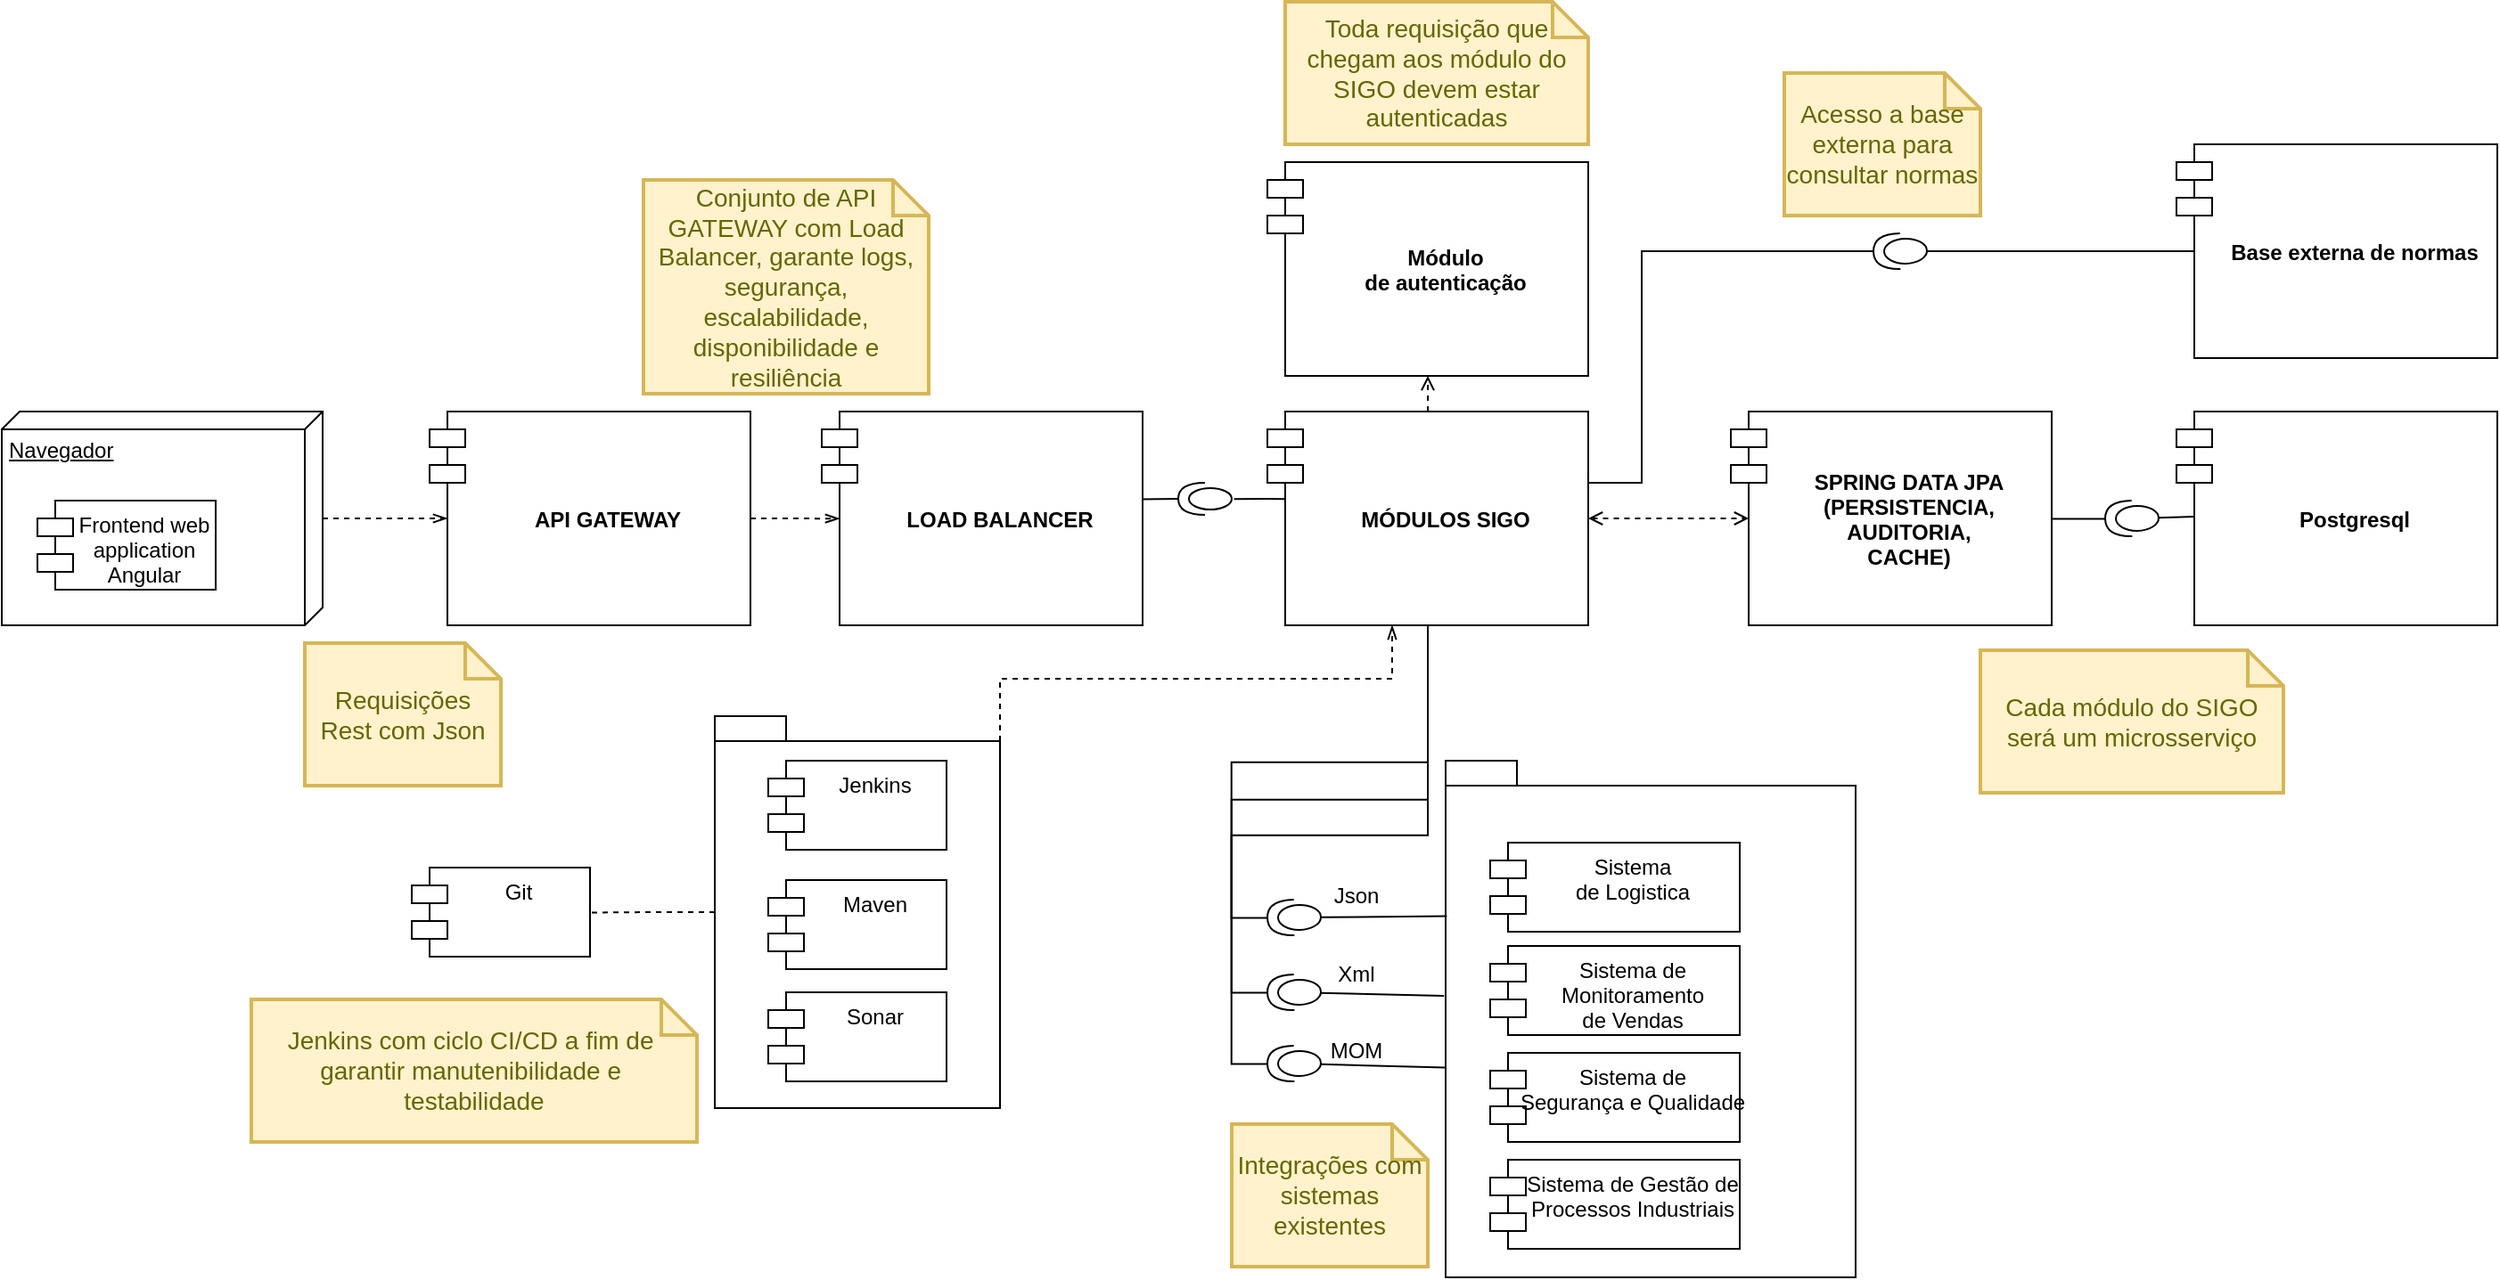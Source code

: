 <mxfile version="14.5.8" type="github">
  <diagram id="pOUwydJKZ514wDhYMpu4" name="Page-1">
    <mxGraphModel dx="1974" dy="1136" grid="1" gridSize="10" guides="1" tooltips="1" connect="1" arrows="1" fold="1" page="1" pageScale="1" pageWidth="1169" pageHeight="827" math="0" shadow="0">
      <root>
        <mxCell id="0" />
        <mxCell id="1" parent="0" />
        <mxCell id="Mb3QHJfwA9eEYogZrGKf-14" value="" style="edgeStyle=orthogonalEdgeStyle;rounded=0;orthogonalLoop=1;jettySize=auto;html=1;dashed=1;" edge="1" parent="1" target="Mb3QHJfwA9eEYogZrGKf-4">
          <mxGeometry relative="1" as="geometry">
            <mxPoint x="657.5" y="339" as="sourcePoint" />
          </mxGeometry>
        </mxCell>
        <mxCell id="Mb3QHJfwA9eEYogZrGKf-175" style="edgeStyle=none;rounded=0;orthogonalLoop=1;jettySize=auto;html=1;entryX=0;entryY=0.5;entryDx=10;entryDy=0;entryPerimeter=0;dashed=1;startArrow=none;startFill=0;endArrow=openThin;endFill=0;" edge="1" parent="1" source="ovCtJIIMCYNfRMW0sjXj-104" target="Mb3QHJfwA9eEYogZrGKf-186">
          <mxGeometry relative="1" as="geometry">
            <mxPoint x="220" y="337.5" as="targetPoint" />
          </mxGeometry>
        </mxCell>
        <mxCell id="ovCtJIIMCYNfRMW0sjXj-104" value="Navegador" style="verticalAlign=top;align=left;spacingTop=8;spacingLeft=2;spacingRight=12;shape=cube;size=10;direction=south;fontStyle=4;html=1;" parent="1" vertex="1">
          <mxGeometry x="10" y="280" width="180" height="120" as="geometry" />
        </mxCell>
        <mxCell id="ovCtJIIMCYNfRMW0sjXj-105" value="Frontend web&#xa;application&#xa;Angular" style="shape=module;align=left;spacingLeft=20;align=center;verticalAlign=top;" parent="1" vertex="1">
          <mxGeometry x="30" y="330" width="100" height="50" as="geometry" />
        </mxCell>
        <mxCell id="Mb3QHJfwA9eEYogZrGKf-15" value="" style="edgeStyle=orthogonalEdgeStyle;rounded=0;orthogonalLoop=1;jettySize=auto;html=1;dashed=1;" edge="1" parent="1" target="Mb3QHJfwA9eEYogZrGKf-5">
          <mxGeometry relative="1" as="geometry">
            <mxPoint x="657.5" y="539" as="sourcePoint" />
          </mxGeometry>
        </mxCell>
        <mxCell id="Mb3QHJfwA9eEYogZrGKf-16" value="Módulo &#xa;de autenticação" style="shape=module;align=left;spacingLeft=20;align=center;verticalAlign=middle;fontStyle=1" vertex="1" parent="1">
          <mxGeometry x="720" y="140" width="180" height="120" as="geometry" />
        </mxCell>
        <mxCell id="Mb3QHJfwA9eEYogZrGKf-129" style="edgeStyle=orthogonalEdgeStyle;rounded=0;orthogonalLoop=1;jettySize=auto;html=1;entryX=0.151;entryY=0.517;entryDx=0;entryDy=0;entryPerimeter=0;dashed=1;startArrow=none;startFill=0;endArrow=classicThin;endFill=1;" edge="1" parent="1" source="Mb3QHJfwA9eEYogZrGKf-34" target="Mb3QHJfwA9eEYogZrGKf-38">
          <mxGeometry relative="1" as="geometry" />
        </mxCell>
        <mxCell id="Mb3QHJfwA9eEYogZrGKf-146" style="edgeStyle=orthogonalEdgeStyle;rounded=0;orthogonalLoop=1;jettySize=auto;html=1;dashed=1;startArrow=none;startFill=0;endArrow=openThin;endFill=0;" edge="1" parent="1" target="Mb3QHJfwA9eEYogZrGKf-100">
          <mxGeometry relative="1" as="geometry">
            <mxPoint x="570" y="561" as="sourcePoint" />
            <mxPoint x="810" y="400" as="targetPoint" />
            <Array as="points">
              <mxPoint x="570" y="430" />
              <mxPoint x="790" y="430" />
            </Array>
          </mxGeometry>
        </mxCell>
        <mxCell id="Mb3QHJfwA9eEYogZrGKf-34" value="" style="shape=folder;fontStyle=1;spacingTop=10;tabWidth=40;tabHeight=14;tabPosition=left;html=1;" vertex="1" parent="1">
          <mxGeometry x="410" y="451" width="160" height="220" as="geometry" />
        </mxCell>
        <mxCell id="Mb3QHJfwA9eEYogZrGKf-35" value="Jenkins&#xa;" style="shape=module;align=left;spacingLeft=20;align=center;verticalAlign=top;" vertex="1" parent="1">
          <mxGeometry x="440" y="476" width="100" height="50" as="geometry" />
        </mxCell>
        <mxCell id="Mb3QHJfwA9eEYogZrGKf-36" value="Maven" style="shape=module;align=left;spacingLeft=20;align=center;verticalAlign=top;" vertex="1" parent="1">
          <mxGeometry x="440" y="543" width="100" height="50" as="geometry" />
        </mxCell>
        <mxCell id="Mb3QHJfwA9eEYogZrGKf-37" value="Sonar" style="shape=module;align=left;spacingLeft=20;align=center;verticalAlign=top;" vertex="1" parent="1">
          <mxGeometry x="440" y="606" width="100" height="50" as="geometry" />
        </mxCell>
        <mxCell id="Mb3QHJfwA9eEYogZrGKf-38" value="Git" style="shape=module;align=left;spacingLeft=20;align=center;verticalAlign=top;" vertex="1" parent="1">
          <mxGeometry x="240" y="536" width="100" height="50" as="geometry" />
        </mxCell>
        <mxCell id="Mb3QHJfwA9eEYogZrGKf-52" value="" style="shape=folder;fontStyle=1;spacingTop=10;tabWidth=40;tabHeight=14;tabPosition=left;html=1;" vertex="1" parent="1">
          <mxGeometry x="820" y="476" width="230" height="290" as="geometry" />
        </mxCell>
        <mxCell id="Mb3QHJfwA9eEYogZrGKf-53" value="Sistema &#xa;de Logistica" style="shape=module;align=left;spacingLeft=20;align=center;verticalAlign=top;" vertex="1" parent="1">
          <mxGeometry x="845" y="522" width="140" height="50" as="geometry" />
        </mxCell>
        <mxCell id="Mb3QHJfwA9eEYogZrGKf-54" value="Sistema de &#xa;Monitoramento &#xa;de Vendas" style="shape=module;align=left;spacingLeft=20;align=center;verticalAlign=top;" vertex="1" parent="1">
          <mxGeometry x="845" y="580" width="140" height="50" as="geometry" />
        </mxCell>
        <mxCell id="Mb3QHJfwA9eEYogZrGKf-55" value="Sistema de &#xa;Segurança e Qualidade" style="shape=module;align=left;spacingLeft=20;align=center;verticalAlign=top;" vertex="1" parent="1">
          <mxGeometry x="845" y="640" width="140" height="50" as="geometry" />
        </mxCell>
        <mxCell id="Mb3QHJfwA9eEYogZrGKf-56" value="Sistema de Gestão de&#xa;Processos Industriais&#xa;" style="shape=module;align=left;spacingLeft=20;align=center;verticalAlign=top;" vertex="1" parent="1">
          <mxGeometry x="845" y="700" width="140" height="50" as="geometry" />
        </mxCell>
        <mxCell id="Mb3QHJfwA9eEYogZrGKf-84" value="" style="rounded=0;orthogonalLoop=1;jettySize=auto;html=1;startArrow=none;startFill=0;endArrow=none;endFill=0;entryX=0.003;entryY=0.301;entryDx=0;entryDy=0;entryPerimeter=0;" edge="1" parent="1" source="Mb3QHJfwA9eEYogZrGKf-83" target="Mb3QHJfwA9eEYogZrGKf-52">
          <mxGeometry relative="1" as="geometry">
            <mxPoint x="822" y="569" as="targetPoint" />
          </mxGeometry>
        </mxCell>
        <mxCell id="Mb3QHJfwA9eEYogZrGKf-83" value="" style="shape=providedRequiredInterface;html=1;verticalLabelPosition=bottom;rotation=-1;direction=west;" vertex="1" parent="1">
          <mxGeometry x="720" y="554" width="30" height="20" as="geometry" />
        </mxCell>
        <mxCell id="Mb3QHJfwA9eEYogZrGKf-91" value="" style="rounded=0;orthogonalLoop=1;jettySize=auto;html=1;startArrow=none;startFill=0;endArrow=none;endFill=0;entryX=-0.004;entryY=0.455;entryDx=0;entryDy=0;entryPerimeter=0;" edge="1" source="Mb3QHJfwA9eEYogZrGKf-92" parent="1" target="Mb3QHJfwA9eEYogZrGKf-52">
          <mxGeometry relative="1" as="geometry">
            <mxPoint x="800" y="608.167" as="targetPoint" />
          </mxGeometry>
        </mxCell>
        <mxCell id="Mb3QHJfwA9eEYogZrGKf-92" value="" style="shape=providedRequiredInterface;html=1;verticalLabelPosition=bottom;rotation=-1;direction=west;" vertex="1" parent="1">
          <mxGeometry x="720" y="596" width="30" height="20" as="geometry" />
        </mxCell>
        <mxCell id="Mb3QHJfwA9eEYogZrGKf-93" value="" style="rounded=0;orthogonalLoop=1;jettySize=auto;html=1;startArrow=none;startFill=0;endArrow=none;endFill=0;entryX=-0.001;entryY=0.594;entryDx=0;entryDy=0;entryPerimeter=0;" edge="1" parent="1" source="Mb3QHJfwA9eEYogZrGKf-94" target="Mb3QHJfwA9eEYogZrGKf-52">
          <mxGeometry relative="1" as="geometry">
            <mxPoint x="800" y="648.167" as="targetPoint" />
          </mxGeometry>
        </mxCell>
        <mxCell id="Mb3QHJfwA9eEYogZrGKf-94" value="" style="shape=providedRequiredInterface;html=1;verticalLabelPosition=bottom;rotation=-1;direction=west;" vertex="1" parent="1">
          <mxGeometry x="720" y="636" width="30" height="20" as="geometry" />
        </mxCell>
        <mxCell id="Mb3QHJfwA9eEYogZrGKf-196" style="edgeStyle=orthogonalEdgeStyle;rounded=0;orthogonalLoop=1;jettySize=auto;html=1;entryX=1;entryY=0.5;entryDx=0;entryDy=0;entryPerimeter=0;startArrow=none;startFill=0;endArrow=none;endFill=0;" edge="1" parent="1" source="Mb3QHJfwA9eEYogZrGKf-100" target="Mb3QHJfwA9eEYogZrGKf-83">
          <mxGeometry relative="1" as="geometry" />
        </mxCell>
        <mxCell id="Mb3QHJfwA9eEYogZrGKf-197" style="edgeStyle=orthogonalEdgeStyle;rounded=0;orthogonalLoop=1;jettySize=auto;html=1;entryX=1;entryY=0.5;entryDx=0;entryDy=0;entryPerimeter=0;startArrow=none;startFill=0;endArrow=none;endFill=0;" edge="1" parent="1" source="Mb3QHJfwA9eEYogZrGKf-100" target="Mb3QHJfwA9eEYogZrGKf-92">
          <mxGeometry relative="1" as="geometry" />
        </mxCell>
        <mxCell id="Mb3QHJfwA9eEYogZrGKf-198" style="edgeStyle=orthogonalEdgeStyle;rounded=0;orthogonalLoop=1;jettySize=auto;html=1;entryX=1;entryY=0.5;entryDx=0;entryDy=0;entryPerimeter=0;startArrow=none;startFill=0;endArrow=none;endFill=0;" edge="1" parent="1" source="Mb3QHJfwA9eEYogZrGKf-100" target="Mb3QHJfwA9eEYogZrGKf-94">
          <mxGeometry relative="1" as="geometry" />
        </mxCell>
        <mxCell id="Mb3QHJfwA9eEYogZrGKf-203" style="rounded=0;orthogonalLoop=1;jettySize=auto;html=1;entryX=-0.043;entryY=0.382;entryDx=0;entryDy=0;entryPerimeter=0;startArrow=none;startFill=0;endArrow=none;endFill=0;exitX=0.056;exitY=0.426;exitDx=0;exitDy=0;exitPerimeter=0;" edge="1" parent="1">
          <mxGeometry relative="1" as="geometry">
            <mxPoint x="730.08" y="329.12" as="sourcePoint" />
            <mxPoint x="701.29" y="329.124" as="targetPoint" />
            <Array as="points">
              <mxPoint x="720" y="329" />
            </Array>
          </mxGeometry>
        </mxCell>
        <mxCell id="Mb3QHJfwA9eEYogZrGKf-205" value="" style="edgeStyle=none;rounded=0;orthogonalLoop=1;jettySize=auto;html=1;startArrow=none;startFill=0;endArrow=open;endFill=0;dashed=1;" edge="1" parent="1" source="Mb3QHJfwA9eEYogZrGKf-100" target="Mb3QHJfwA9eEYogZrGKf-16">
          <mxGeometry relative="1" as="geometry" />
        </mxCell>
        <mxCell id="Mb3QHJfwA9eEYogZrGKf-209" value="" style="edgeStyle=none;rounded=0;orthogonalLoop=1;jettySize=auto;html=1;startArrow=open;startFill=0;endArrow=open;endFill=0;entryX=0;entryY=0.5;entryDx=10;entryDy=0;entryPerimeter=0;dashed=1;" edge="1" parent="1" source="Mb3QHJfwA9eEYogZrGKf-100" target="Mb3QHJfwA9eEYogZrGKf-188">
          <mxGeometry relative="1" as="geometry" />
        </mxCell>
        <mxCell id="Mb3QHJfwA9eEYogZrGKf-100" value="MÓDULOS SIGO" style="shape=module;align=left;spacingLeft=20;align=center;verticalAlign=middle;fontStyle=1" vertex="1" parent="1">
          <mxGeometry x="720" y="280" width="180" height="120" as="geometry" />
        </mxCell>
        <mxCell id="Mb3QHJfwA9eEYogZrGKf-148" value="" style="shape=providedRequiredInterface;html=1;verticalLabelPosition=bottom;rotation=0;direction=west;" vertex="1" parent="1">
          <mxGeometry x="670" y="320" width="30" height="18" as="geometry" />
        </mxCell>
        <mxCell id="Mb3QHJfwA9eEYogZrGKf-152" value="Json" style="text;html=1;strokeColor=none;fillColor=none;align=center;verticalAlign=middle;whiteSpace=wrap;rounded=0;" vertex="1" parent="1">
          <mxGeometry x="750" y="542" width="40" height="20" as="geometry" />
        </mxCell>
        <mxCell id="Mb3QHJfwA9eEYogZrGKf-153" value="Xml" style="text;html=1;strokeColor=none;fillColor=none;align=center;verticalAlign=middle;whiteSpace=wrap;rounded=0;" vertex="1" parent="1">
          <mxGeometry x="750" y="586" width="40" height="20" as="geometry" />
        </mxCell>
        <mxCell id="Mb3QHJfwA9eEYogZrGKf-155" value="" style="edgeStyle=none;rounded=0;orthogonalLoop=1;jettySize=auto;html=1;dashed=1;startArrow=none;startFill=0;endArrow=openThin;endFill=0;" edge="1" parent="1" source="Mb3QHJfwA9eEYogZrGKf-154" target="Mb3QHJfwA9eEYogZrGKf-94">
          <mxGeometry relative="1" as="geometry" />
        </mxCell>
        <mxCell id="Mb3QHJfwA9eEYogZrGKf-154" value="MOM" style="text;html=1;strokeColor=none;fillColor=none;align=center;verticalAlign=middle;whiteSpace=wrap;rounded=0;" vertex="1" parent="1">
          <mxGeometry x="750" y="628" width="40" height="22" as="geometry" />
        </mxCell>
        <mxCell id="Mb3QHJfwA9eEYogZrGKf-160" value="Toda requisição que chegam aos módulo do SIGO devem estar autenticadas" style="shape=note;strokeWidth=2;fontSize=14;size=20;whiteSpace=wrap;html=1;fillColor=#fff2cc;strokeColor=#d6b656;fontColor=#666600;" vertex="1" parent="1">
          <mxGeometry x="730" y="50" width="170" height="80" as="geometry" />
        </mxCell>
        <mxCell id="Mb3QHJfwA9eEYogZrGKf-161" value="Conjunto de API GATEWAY com Load Balancer, garante logs, segurança, escalabilidade, disponibilidade e resiliência" style="shape=note;strokeWidth=2;fontSize=14;size=20;whiteSpace=wrap;html=1;fillColor=#fff2cc;strokeColor=#d6b656;fontColor=#666600;" vertex="1" parent="1">
          <mxGeometry x="370" y="150" width="160" height="120" as="geometry" />
        </mxCell>
        <mxCell id="Mb3QHJfwA9eEYogZrGKf-162" value="Integrações com sistemas existentes" style="shape=note;strokeWidth=2;fontSize=14;size=20;whiteSpace=wrap;html=1;fillColor=#fff2cc;strokeColor=#d6b656;fontColor=#666600;" vertex="1" parent="1">
          <mxGeometry x="700" y="680" width="110.0" height="80" as="geometry" />
        </mxCell>
        <mxCell id="Mb3QHJfwA9eEYogZrGKf-174" style="edgeStyle=none;rounded=0;orthogonalLoop=1;jettySize=auto;html=1;entryX=0;entryY=0;entryDx=0;entryDy=50;entryPerimeter=0;dashed=1;startArrow=none;startFill=0;endArrow=openThin;endFill=0;exitX=1;exitY=0.5;exitDx=0;exitDy=0;" edge="1" parent="1" source="Mb3QHJfwA9eEYogZrGKf-186">
          <mxGeometry relative="1" as="geometry">
            <mxPoint x="410" y="339.655" as="sourcePoint" />
            <mxPoint x="480" y="340.09" as="targetPoint" />
          </mxGeometry>
        </mxCell>
        <mxCell id="Mb3QHJfwA9eEYogZrGKf-179" value="Jenkins com ciclo CI/CD a fim de&amp;nbsp;&lt;br&gt;garantir manutenibilidade e&amp;nbsp;&lt;br&gt;testabilidade" style="shape=note;strokeWidth=2;fontSize=14;size=20;whiteSpace=wrap;html=1;fillColor=#fff2cc;strokeColor=#d6b656;fontColor=#666600;" vertex="1" parent="1">
          <mxGeometry x="150" y="610" width="250" height="80" as="geometry" />
        </mxCell>
        <mxCell id="Mb3QHJfwA9eEYogZrGKf-186" value="API GATEWAY" style="shape=module;align=left;spacingLeft=20;align=center;verticalAlign=middle;fontStyle=1" vertex="1" parent="1">
          <mxGeometry x="250" y="280" width="180" height="120" as="geometry" />
        </mxCell>
        <mxCell id="Mb3QHJfwA9eEYogZrGKf-208" style="edgeStyle=none;rounded=0;orthogonalLoop=1;jettySize=auto;html=1;entryX=1;entryY=0.5;entryDx=0;entryDy=0;entryPerimeter=0;startArrow=none;startFill=0;endArrow=none;endFill=0;" edge="1" parent="1" source="Mb3QHJfwA9eEYogZrGKf-188" target="Mb3QHJfwA9eEYogZrGKf-207">
          <mxGeometry relative="1" as="geometry" />
        </mxCell>
        <mxCell id="Mb3QHJfwA9eEYogZrGKf-188" value="SPRING DATA JPA&#xa;(PERSISTENCIA,&#xa;AUDITORIA,&#xa;CACHE)" style="shape=module;align=left;spacingLeft=20;align=center;verticalAlign=middle;fontStyle=1" vertex="1" parent="1">
          <mxGeometry x="980" y="280" width="180" height="120" as="geometry" />
        </mxCell>
        <mxCell id="Mb3QHJfwA9eEYogZrGKf-189" value="Postgresql" style="shape=module;align=left;spacingLeft=20;align=center;verticalAlign=middle;fontStyle=1;" vertex="1" parent="1">
          <mxGeometry x="1230" y="280" width="180" height="120" as="geometry" />
        </mxCell>
        <mxCell id="Mb3QHJfwA9eEYogZrGKf-204" style="edgeStyle=none;rounded=0;orthogonalLoop=1;jettySize=auto;html=1;entryX=1;entryY=0.5;entryDx=0;entryDy=0;entryPerimeter=0;startArrow=none;startFill=0;endArrow=none;endFill=0;exitX=0.997;exitY=0.41;exitDx=0;exitDy=0;exitPerimeter=0;" edge="1" parent="1" source="Mb3QHJfwA9eEYogZrGKf-199" target="Mb3QHJfwA9eEYogZrGKf-148">
          <mxGeometry relative="1" as="geometry" />
        </mxCell>
        <mxCell id="Mb3QHJfwA9eEYogZrGKf-199" value="LOAD BALANCER" style="shape=module;align=left;spacingLeft=20;align=center;verticalAlign=middle;fontStyle=1" vertex="1" parent="1">
          <mxGeometry x="470" y="280" width="180" height="120" as="geometry" />
        </mxCell>
        <mxCell id="Mb3QHJfwA9eEYogZrGKf-206" value="" style="rounded=0;orthogonalLoop=1;jettySize=auto;html=1;startArrow=none;startFill=0;endArrow=none;endFill=0;" edge="1" parent="1" source="Mb3QHJfwA9eEYogZrGKf-207">
          <mxGeometry relative="1" as="geometry">
            <mxPoint x="1240" y="339" as="targetPoint" />
          </mxGeometry>
        </mxCell>
        <mxCell id="Mb3QHJfwA9eEYogZrGKf-207" value="" style="shape=providedRequiredInterface;html=1;verticalLabelPosition=bottom;rotation=-1;direction=west;" vertex="1" parent="1">
          <mxGeometry x="1190" y="330" width="30" height="20" as="geometry" />
        </mxCell>
        <mxCell id="Mb3QHJfwA9eEYogZrGKf-210" value="Requisições Rest com Json" style="shape=note;strokeWidth=2;fontSize=14;size=20;whiteSpace=wrap;html=1;fillColor=#fff2cc;strokeColor=#d6b656;fontColor=#666600;" vertex="1" parent="1">
          <mxGeometry x="180" y="410" width="110.0" height="80" as="geometry" />
        </mxCell>
        <mxCell id="Mb3QHJfwA9eEYogZrGKf-211" value="Base externa de normas" style="shape=module;align=left;spacingLeft=20;align=center;verticalAlign=middle;fontStyle=1;" vertex="1" parent="1">
          <mxGeometry x="1230" y="130" width="180" height="120" as="geometry" />
        </mxCell>
        <mxCell id="Mb3QHJfwA9eEYogZrGKf-213" value="" style="edgeStyle=none;rounded=0;orthogonalLoop=1;jettySize=auto;html=1;startArrow=none;startFill=0;endArrow=none;endFill=0;entryX=0.056;entryY=0.5;entryDx=0;entryDy=0;entryPerimeter=0;" edge="1" parent="1" source="Mb3QHJfwA9eEYogZrGKf-212" target="Mb3QHJfwA9eEYogZrGKf-211">
          <mxGeometry relative="1" as="geometry" />
        </mxCell>
        <mxCell id="Mb3QHJfwA9eEYogZrGKf-214" style="edgeStyle=orthogonalEdgeStyle;rounded=0;orthogonalLoop=1;jettySize=auto;html=1;startArrow=none;startFill=0;endArrow=none;endFill=0;entryX=1;entryY=0.25;entryDx=0;entryDy=0;" edge="1" parent="1" source="Mb3QHJfwA9eEYogZrGKf-212" target="Mb3QHJfwA9eEYogZrGKf-100">
          <mxGeometry relative="1" as="geometry">
            <Array as="points">
              <mxPoint x="930" y="190" />
              <mxPoint x="930" y="320" />
              <mxPoint x="900" y="320" />
            </Array>
          </mxGeometry>
        </mxCell>
        <mxCell id="Mb3QHJfwA9eEYogZrGKf-212" value="" style="shape=providedRequiredInterface;html=1;verticalLabelPosition=bottom;rotation=-1;direction=west;" vertex="1" parent="1">
          <mxGeometry x="1060" y="180" width="30" height="20" as="geometry" />
        </mxCell>
        <mxCell id="Mb3QHJfwA9eEYogZrGKf-215" value="Cada módulo do SIGO será um microsserviço" style="shape=note;strokeWidth=2;fontSize=14;size=20;whiteSpace=wrap;html=1;fillColor=#fff2cc;strokeColor=#d6b656;fontColor=#666600;" vertex="1" parent="1">
          <mxGeometry x="1120" y="414" width="170" height="80" as="geometry" />
        </mxCell>
        <mxCell id="Mb3QHJfwA9eEYogZrGKf-216" value="Acesso a base externa para consultar normas" style="shape=note;strokeWidth=2;fontSize=14;size=20;whiteSpace=wrap;html=1;fillColor=#fff2cc;strokeColor=#d6b656;fontColor=#666600;" vertex="1" parent="1">
          <mxGeometry x="1010" y="90" width="110.0" height="80" as="geometry" />
        </mxCell>
      </root>
    </mxGraphModel>
  </diagram>
</mxfile>
